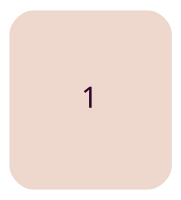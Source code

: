 digraph   
{
rankdir = ""
splines = "true"

node1 [shape      = "Mrecord", width = 1.1, height = 1.21,  fillcolor   = "#eed8cd", style = "filled", fontcolor= " #31032A", fontname = "Calibri", color = "white", label = "{1}"]
}
